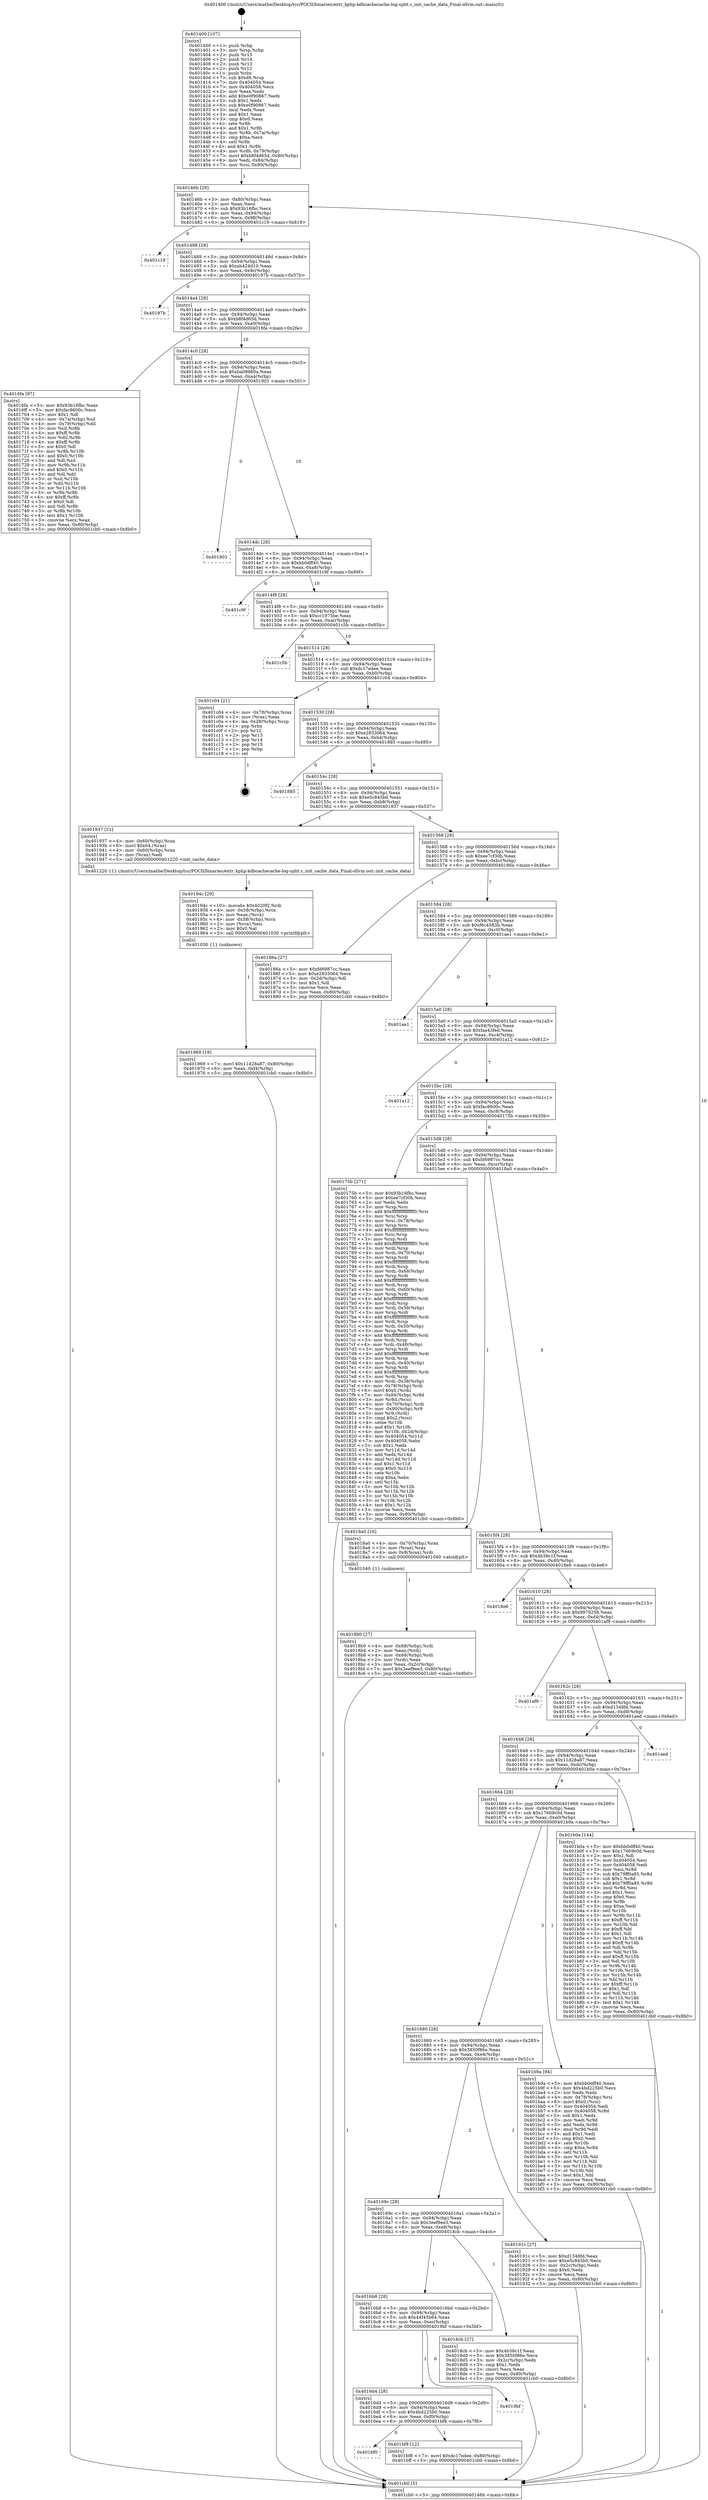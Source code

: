 digraph "0x401400" {
  label = "0x401400 (/mnt/c/Users/mathe/Desktop/tcc/POCII/binaries/extr_kphp-kdbcachecache-log-split.c_init_cache_data_Final-ollvm.out::main(0))"
  labelloc = "t"
  node[shape=record]

  Entry [label="",width=0.3,height=0.3,shape=circle,fillcolor=black,style=filled]
  "0x40146b" [label="{
     0x40146b [29]\l
     | [instrs]\l
     &nbsp;&nbsp;0x40146b \<+3\>: mov -0x80(%rbp),%eax\l
     &nbsp;&nbsp;0x40146e \<+2\>: mov %eax,%ecx\l
     &nbsp;&nbsp;0x401470 \<+6\>: sub $0x93b16fbc,%ecx\l
     &nbsp;&nbsp;0x401476 \<+6\>: mov %eax,-0x94(%rbp)\l
     &nbsp;&nbsp;0x40147c \<+6\>: mov %ecx,-0x98(%rbp)\l
     &nbsp;&nbsp;0x401482 \<+6\>: je 0000000000401c19 \<main+0x819\>\l
  }"]
  "0x401c19" [label="{
     0x401c19\l
  }", style=dashed]
  "0x401488" [label="{
     0x401488 [28]\l
     | [instrs]\l
     &nbsp;&nbsp;0x401488 \<+5\>: jmp 000000000040148d \<main+0x8d\>\l
     &nbsp;&nbsp;0x40148d \<+6\>: mov -0x94(%rbp),%eax\l
     &nbsp;&nbsp;0x401493 \<+5\>: sub $0xab424d10,%eax\l
     &nbsp;&nbsp;0x401498 \<+6\>: mov %eax,-0x9c(%rbp)\l
     &nbsp;&nbsp;0x40149e \<+6\>: je 000000000040197b \<main+0x57b\>\l
  }"]
  Exit [label="",width=0.3,height=0.3,shape=circle,fillcolor=black,style=filled,peripheries=2]
  "0x40197b" [label="{
     0x40197b\l
  }", style=dashed]
  "0x4014a4" [label="{
     0x4014a4 [28]\l
     | [instrs]\l
     &nbsp;&nbsp;0x4014a4 \<+5\>: jmp 00000000004014a9 \<main+0xa9\>\l
     &nbsp;&nbsp;0x4014a9 \<+6\>: mov -0x94(%rbp),%eax\l
     &nbsp;&nbsp;0x4014af \<+5\>: sub $0xb8f4d65d,%eax\l
     &nbsp;&nbsp;0x4014b4 \<+6\>: mov %eax,-0xa0(%rbp)\l
     &nbsp;&nbsp;0x4014ba \<+6\>: je 00000000004016fa \<main+0x2fa\>\l
  }"]
  "0x4016f0" [label="{
     0x4016f0\l
  }", style=dashed]
  "0x4016fa" [label="{
     0x4016fa [97]\l
     | [instrs]\l
     &nbsp;&nbsp;0x4016fa \<+5\>: mov $0x93b16fbc,%eax\l
     &nbsp;&nbsp;0x4016ff \<+5\>: mov $0xfac8600c,%ecx\l
     &nbsp;&nbsp;0x401704 \<+2\>: mov $0x1,%dl\l
     &nbsp;&nbsp;0x401706 \<+4\>: mov -0x7a(%rbp),%sil\l
     &nbsp;&nbsp;0x40170a \<+4\>: mov -0x79(%rbp),%dil\l
     &nbsp;&nbsp;0x40170e \<+3\>: mov %sil,%r8b\l
     &nbsp;&nbsp;0x401711 \<+4\>: xor $0xff,%r8b\l
     &nbsp;&nbsp;0x401715 \<+3\>: mov %dil,%r9b\l
     &nbsp;&nbsp;0x401718 \<+4\>: xor $0xff,%r9b\l
     &nbsp;&nbsp;0x40171c \<+3\>: xor $0x0,%dl\l
     &nbsp;&nbsp;0x40171f \<+3\>: mov %r8b,%r10b\l
     &nbsp;&nbsp;0x401722 \<+4\>: and $0x0,%r10b\l
     &nbsp;&nbsp;0x401726 \<+3\>: and %dl,%sil\l
     &nbsp;&nbsp;0x401729 \<+3\>: mov %r9b,%r11b\l
     &nbsp;&nbsp;0x40172c \<+4\>: and $0x0,%r11b\l
     &nbsp;&nbsp;0x401730 \<+3\>: and %dl,%dil\l
     &nbsp;&nbsp;0x401733 \<+3\>: or %sil,%r10b\l
     &nbsp;&nbsp;0x401736 \<+3\>: or %dil,%r11b\l
     &nbsp;&nbsp;0x401739 \<+3\>: xor %r11b,%r10b\l
     &nbsp;&nbsp;0x40173c \<+3\>: or %r9b,%r8b\l
     &nbsp;&nbsp;0x40173f \<+4\>: xor $0xff,%r8b\l
     &nbsp;&nbsp;0x401743 \<+3\>: or $0x0,%dl\l
     &nbsp;&nbsp;0x401746 \<+3\>: and %dl,%r8b\l
     &nbsp;&nbsp;0x401749 \<+3\>: or %r8b,%r10b\l
     &nbsp;&nbsp;0x40174c \<+4\>: test $0x1,%r10b\l
     &nbsp;&nbsp;0x401750 \<+3\>: cmovne %ecx,%eax\l
     &nbsp;&nbsp;0x401753 \<+3\>: mov %eax,-0x80(%rbp)\l
     &nbsp;&nbsp;0x401756 \<+5\>: jmp 0000000000401cb0 \<main+0x8b0\>\l
  }"]
  "0x4014c0" [label="{
     0x4014c0 [28]\l
     | [instrs]\l
     &nbsp;&nbsp;0x4014c0 \<+5\>: jmp 00000000004014c5 \<main+0xc5\>\l
     &nbsp;&nbsp;0x4014c5 \<+6\>: mov -0x94(%rbp),%eax\l
     &nbsp;&nbsp;0x4014cb \<+5\>: sub $0xba08960a,%eax\l
     &nbsp;&nbsp;0x4014d0 \<+6\>: mov %eax,-0xa4(%rbp)\l
     &nbsp;&nbsp;0x4014d6 \<+6\>: je 0000000000401901 \<main+0x501\>\l
  }"]
  "0x401cb0" [label="{
     0x401cb0 [5]\l
     | [instrs]\l
     &nbsp;&nbsp;0x401cb0 \<+5\>: jmp 000000000040146b \<main+0x6b\>\l
  }"]
  "0x401400" [label="{
     0x401400 [107]\l
     | [instrs]\l
     &nbsp;&nbsp;0x401400 \<+1\>: push %rbp\l
     &nbsp;&nbsp;0x401401 \<+3\>: mov %rsp,%rbp\l
     &nbsp;&nbsp;0x401404 \<+2\>: push %r15\l
     &nbsp;&nbsp;0x401406 \<+2\>: push %r14\l
     &nbsp;&nbsp;0x401408 \<+2\>: push %r13\l
     &nbsp;&nbsp;0x40140a \<+2\>: push %r12\l
     &nbsp;&nbsp;0x40140c \<+1\>: push %rbx\l
     &nbsp;&nbsp;0x40140d \<+7\>: sub $0xd8,%rsp\l
     &nbsp;&nbsp;0x401414 \<+7\>: mov 0x404054,%eax\l
     &nbsp;&nbsp;0x40141b \<+7\>: mov 0x404058,%ecx\l
     &nbsp;&nbsp;0x401422 \<+2\>: mov %eax,%edx\l
     &nbsp;&nbsp;0x401424 \<+6\>: add $0xe0f90867,%edx\l
     &nbsp;&nbsp;0x40142a \<+3\>: sub $0x1,%edx\l
     &nbsp;&nbsp;0x40142d \<+6\>: sub $0xe0f90867,%edx\l
     &nbsp;&nbsp;0x401433 \<+3\>: imul %edx,%eax\l
     &nbsp;&nbsp;0x401436 \<+3\>: and $0x1,%eax\l
     &nbsp;&nbsp;0x401439 \<+3\>: cmp $0x0,%eax\l
     &nbsp;&nbsp;0x40143c \<+4\>: sete %r8b\l
     &nbsp;&nbsp;0x401440 \<+4\>: and $0x1,%r8b\l
     &nbsp;&nbsp;0x401444 \<+4\>: mov %r8b,-0x7a(%rbp)\l
     &nbsp;&nbsp;0x401448 \<+3\>: cmp $0xa,%ecx\l
     &nbsp;&nbsp;0x40144b \<+4\>: setl %r8b\l
     &nbsp;&nbsp;0x40144f \<+4\>: and $0x1,%r8b\l
     &nbsp;&nbsp;0x401453 \<+4\>: mov %r8b,-0x79(%rbp)\l
     &nbsp;&nbsp;0x401457 \<+7\>: movl $0xb8f4d65d,-0x80(%rbp)\l
     &nbsp;&nbsp;0x40145e \<+6\>: mov %edi,-0x84(%rbp)\l
     &nbsp;&nbsp;0x401464 \<+7\>: mov %rsi,-0x90(%rbp)\l
  }"]
  "0x401bf8" [label="{
     0x401bf8 [12]\l
     | [instrs]\l
     &nbsp;&nbsp;0x401bf8 \<+7\>: movl $0xdc17edee,-0x80(%rbp)\l
     &nbsp;&nbsp;0x401bff \<+5\>: jmp 0000000000401cb0 \<main+0x8b0\>\l
  }"]
  "0x401901" [label="{
     0x401901\l
  }", style=dashed]
  "0x4014dc" [label="{
     0x4014dc [28]\l
     | [instrs]\l
     &nbsp;&nbsp;0x4014dc \<+5\>: jmp 00000000004014e1 \<main+0xe1\>\l
     &nbsp;&nbsp;0x4014e1 \<+6\>: mov -0x94(%rbp),%eax\l
     &nbsp;&nbsp;0x4014e7 \<+5\>: sub $0xbb0dff40,%eax\l
     &nbsp;&nbsp;0x4014ec \<+6\>: mov %eax,-0xa8(%rbp)\l
     &nbsp;&nbsp;0x4014f2 \<+6\>: je 0000000000401c9f \<main+0x89f\>\l
  }"]
  "0x4016d4" [label="{
     0x4016d4 [28]\l
     | [instrs]\l
     &nbsp;&nbsp;0x4016d4 \<+5\>: jmp 00000000004016d9 \<main+0x2d9\>\l
     &nbsp;&nbsp;0x4016d9 \<+6\>: mov -0x94(%rbp),%eax\l
     &nbsp;&nbsp;0x4016df \<+5\>: sub $0x4bd225b0,%eax\l
     &nbsp;&nbsp;0x4016e4 \<+6\>: mov %eax,-0xf0(%rbp)\l
     &nbsp;&nbsp;0x4016ea \<+6\>: je 0000000000401bf8 \<main+0x7f8\>\l
  }"]
  "0x401c9f" [label="{
     0x401c9f\l
  }", style=dashed]
  "0x4014f8" [label="{
     0x4014f8 [28]\l
     | [instrs]\l
     &nbsp;&nbsp;0x4014f8 \<+5\>: jmp 00000000004014fd \<main+0xfd\>\l
     &nbsp;&nbsp;0x4014fd \<+6\>: mov -0x94(%rbp),%eax\l
     &nbsp;&nbsp;0x401503 \<+5\>: sub $0xcc1975be,%eax\l
     &nbsp;&nbsp;0x401508 \<+6\>: mov %eax,-0xac(%rbp)\l
     &nbsp;&nbsp;0x40150e \<+6\>: je 0000000000401c5b \<main+0x85b\>\l
  }"]
  "0x4019bf" [label="{
     0x4019bf\l
  }", style=dashed]
  "0x401c5b" [label="{
     0x401c5b\l
  }", style=dashed]
  "0x401514" [label="{
     0x401514 [28]\l
     | [instrs]\l
     &nbsp;&nbsp;0x401514 \<+5\>: jmp 0000000000401519 \<main+0x119\>\l
     &nbsp;&nbsp;0x401519 \<+6\>: mov -0x94(%rbp),%eax\l
     &nbsp;&nbsp;0x40151f \<+5\>: sub $0xdc17edee,%eax\l
     &nbsp;&nbsp;0x401524 \<+6\>: mov %eax,-0xb0(%rbp)\l
     &nbsp;&nbsp;0x40152a \<+6\>: je 0000000000401c04 \<main+0x804\>\l
  }"]
  "0x401969" [label="{
     0x401969 [18]\l
     | [instrs]\l
     &nbsp;&nbsp;0x401969 \<+7\>: movl $0x11d28a87,-0x80(%rbp)\l
     &nbsp;&nbsp;0x401970 \<+6\>: mov %eax,-0xf4(%rbp)\l
     &nbsp;&nbsp;0x401976 \<+5\>: jmp 0000000000401cb0 \<main+0x8b0\>\l
  }"]
  "0x401c04" [label="{
     0x401c04 [21]\l
     | [instrs]\l
     &nbsp;&nbsp;0x401c04 \<+4\>: mov -0x78(%rbp),%rax\l
     &nbsp;&nbsp;0x401c08 \<+2\>: mov (%rax),%eax\l
     &nbsp;&nbsp;0x401c0a \<+4\>: lea -0x28(%rbp),%rsp\l
     &nbsp;&nbsp;0x401c0e \<+1\>: pop %rbx\l
     &nbsp;&nbsp;0x401c0f \<+2\>: pop %r12\l
     &nbsp;&nbsp;0x401c11 \<+2\>: pop %r13\l
     &nbsp;&nbsp;0x401c13 \<+2\>: pop %r14\l
     &nbsp;&nbsp;0x401c15 \<+2\>: pop %r15\l
     &nbsp;&nbsp;0x401c17 \<+1\>: pop %rbp\l
     &nbsp;&nbsp;0x401c18 \<+1\>: ret\l
  }"]
  "0x401530" [label="{
     0x401530 [28]\l
     | [instrs]\l
     &nbsp;&nbsp;0x401530 \<+5\>: jmp 0000000000401535 \<main+0x135\>\l
     &nbsp;&nbsp;0x401535 \<+6\>: mov -0x94(%rbp),%eax\l
     &nbsp;&nbsp;0x40153b \<+5\>: sub $0xe2833064,%eax\l
     &nbsp;&nbsp;0x401540 \<+6\>: mov %eax,-0xb4(%rbp)\l
     &nbsp;&nbsp;0x401546 \<+6\>: je 0000000000401885 \<main+0x485\>\l
  }"]
  "0x40194c" [label="{
     0x40194c [29]\l
     | [instrs]\l
     &nbsp;&nbsp;0x40194c \<+10\>: movabs $0x4020f2,%rdi\l
     &nbsp;&nbsp;0x401956 \<+4\>: mov -0x58(%rbp),%rcx\l
     &nbsp;&nbsp;0x40195a \<+2\>: mov %eax,(%rcx)\l
     &nbsp;&nbsp;0x40195c \<+4\>: mov -0x58(%rbp),%rcx\l
     &nbsp;&nbsp;0x401960 \<+2\>: mov (%rcx),%esi\l
     &nbsp;&nbsp;0x401962 \<+2\>: mov $0x0,%al\l
     &nbsp;&nbsp;0x401964 \<+5\>: call 0000000000401030 \<printf@plt\>\l
     | [calls]\l
     &nbsp;&nbsp;0x401030 \{1\} (unknown)\l
  }"]
  "0x401885" [label="{
     0x401885\l
  }", style=dashed]
  "0x40154c" [label="{
     0x40154c [28]\l
     | [instrs]\l
     &nbsp;&nbsp;0x40154c \<+5\>: jmp 0000000000401551 \<main+0x151\>\l
     &nbsp;&nbsp;0x401551 \<+6\>: mov -0x94(%rbp),%eax\l
     &nbsp;&nbsp;0x401557 \<+5\>: sub $0xe5c845b0,%eax\l
     &nbsp;&nbsp;0x40155c \<+6\>: mov %eax,-0xb8(%rbp)\l
     &nbsp;&nbsp;0x401562 \<+6\>: je 0000000000401937 \<main+0x537\>\l
  }"]
  "0x4016b8" [label="{
     0x4016b8 [28]\l
     | [instrs]\l
     &nbsp;&nbsp;0x4016b8 \<+5\>: jmp 00000000004016bd \<main+0x2bd\>\l
     &nbsp;&nbsp;0x4016bd \<+6\>: mov -0x94(%rbp),%eax\l
     &nbsp;&nbsp;0x4016c3 \<+5\>: sub $0x44f45b64,%eax\l
     &nbsp;&nbsp;0x4016c8 \<+6\>: mov %eax,-0xec(%rbp)\l
     &nbsp;&nbsp;0x4016ce \<+6\>: je 00000000004019bf \<main+0x5bf\>\l
  }"]
  "0x401937" [label="{
     0x401937 [21]\l
     | [instrs]\l
     &nbsp;&nbsp;0x401937 \<+4\>: mov -0x60(%rbp),%rax\l
     &nbsp;&nbsp;0x40193b \<+6\>: movl $0x64,(%rax)\l
     &nbsp;&nbsp;0x401941 \<+4\>: mov -0x60(%rbp),%rax\l
     &nbsp;&nbsp;0x401945 \<+2\>: mov (%rax),%edi\l
     &nbsp;&nbsp;0x401947 \<+5\>: call 0000000000401220 \<init_cache_data\>\l
     | [calls]\l
     &nbsp;&nbsp;0x401220 \{1\} (/mnt/c/Users/mathe/Desktop/tcc/POCII/binaries/extr_kphp-kdbcachecache-log-split.c_init_cache_data_Final-ollvm.out::init_cache_data)\l
  }"]
  "0x401568" [label="{
     0x401568 [28]\l
     | [instrs]\l
     &nbsp;&nbsp;0x401568 \<+5\>: jmp 000000000040156d \<main+0x16d\>\l
     &nbsp;&nbsp;0x40156d \<+6\>: mov -0x94(%rbp),%eax\l
     &nbsp;&nbsp;0x401573 \<+5\>: sub $0xee7cf30b,%eax\l
     &nbsp;&nbsp;0x401578 \<+6\>: mov %eax,-0xbc(%rbp)\l
     &nbsp;&nbsp;0x40157e \<+6\>: je 000000000040186a \<main+0x46a\>\l
  }"]
  "0x4018cb" [label="{
     0x4018cb [27]\l
     | [instrs]\l
     &nbsp;&nbsp;0x4018cb \<+5\>: mov $0x4b38c1f,%eax\l
     &nbsp;&nbsp;0x4018d0 \<+5\>: mov $0x3850f86e,%ecx\l
     &nbsp;&nbsp;0x4018d5 \<+3\>: mov -0x2c(%rbp),%edx\l
     &nbsp;&nbsp;0x4018d8 \<+3\>: cmp $0x1,%edx\l
     &nbsp;&nbsp;0x4018db \<+3\>: cmovl %ecx,%eax\l
     &nbsp;&nbsp;0x4018de \<+3\>: mov %eax,-0x80(%rbp)\l
     &nbsp;&nbsp;0x4018e1 \<+5\>: jmp 0000000000401cb0 \<main+0x8b0\>\l
  }"]
  "0x40186a" [label="{
     0x40186a [27]\l
     | [instrs]\l
     &nbsp;&nbsp;0x40186a \<+5\>: mov $0xfd6987cc,%eax\l
     &nbsp;&nbsp;0x40186f \<+5\>: mov $0xe2833064,%ecx\l
     &nbsp;&nbsp;0x401874 \<+3\>: mov -0x2d(%rbp),%dl\l
     &nbsp;&nbsp;0x401877 \<+3\>: test $0x1,%dl\l
     &nbsp;&nbsp;0x40187a \<+3\>: cmovne %ecx,%eax\l
     &nbsp;&nbsp;0x40187d \<+3\>: mov %eax,-0x80(%rbp)\l
     &nbsp;&nbsp;0x401880 \<+5\>: jmp 0000000000401cb0 \<main+0x8b0\>\l
  }"]
  "0x401584" [label="{
     0x401584 [28]\l
     | [instrs]\l
     &nbsp;&nbsp;0x401584 \<+5\>: jmp 0000000000401589 \<main+0x189\>\l
     &nbsp;&nbsp;0x401589 \<+6\>: mov -0x94(%rbp),%eax\l
     &nbsp;&nbsp;0x40158f \<+5\>: sub $0xf6c4583b,%eax\l
     &nbsp;&nbsp;0x401594 \<+6\>: mov %eax,-0xc0(%rbp)\l
     &nbsp;&nbsp;0x40159a \<+6\>: je 0000000000401ae1 \<main+0x6e1\>\l
  }"]
  "0x40169c" [label="{
     0x40169c [28]\l
     | [instrs]\l
     &nbsp;&nbsp;0x40169c \<+5\>: jmp 00000000004016a1 \<main+0x2a1\>\l
     &nbsp;&nbsp;0x4016a1 \<+6\>: mov -0x94(%rbp),%eax\l
     &nbsp;&nbsp;0x4016a7 \<+5\>: sub $0x3eef9ee3,%eax\l
     &nbsp;&nbsp;0x4016ac \<+6\>: mov %eax,-0xe8(%rbp)\l
     &nbsp;&nbsp;0x4016b2 \<+6\>: je 00000000004018cb \<main+0x4cb\>\l
  }"]
  "0x401ae1" [label="{
     0x401ae1\l
  }", style=dashed]
  "0x4015a0" [label="{
     0x4015a0 [28]\l
     | [instrs]\l
     &nbsp;&nbsp;0x4015a0 \<+5\>: jmp 00000000004015a5 \<main+0x1a5\>\l
     &nbsp;&nbsp;0x4015a5 \<+6\>: mov -0x94(%rbp),%eax\l
     &nbsp;&nbsp;0x4015ab \<+5\>: sub $0xfaa43fed,%eax\l
     &nbsp;&nbsp;0x4015b0 \<+6\>: mov %eax,-0xc4(%rbp)\l
     &nbsp;&nbsp;0x4015b6 \<+6\>: je 0000000000401a12 \<main+0x612\>\l
  }"]
  "0x40191c" [label="{
     0x40191c [27]\l
     | [instrs]\l
     &nbsp;&nbsp;0x40191c \<+5\>: mov $0xd1349fd,%eax\l
     &nbsp;&nbsp;0x401921 \<+5\>: mov $0xe5c845b0,%ecx\l
     &nbsp;&nbsp;0x401926 \<+3\>: mov -0x2c(%rbp),%edx\l
     &nbsp;&nbsp;0x401929 \<+3\>: cmp $0x0,%edx\l
     &nbsp;&nbsp;0x40192c \<+3\>: cmove %ecx,%eax\l
     &nbsp;&nbsp;0x40192f \<+3\>: mov %eax,-0x80(%rbp)\l
     &nbsp;&nbsp;0x401932 \<+5\>: jmp 0000000000401cb0 \<main+0x8b0\>\l
  }"]
  "0x401a12" [label="{
     0x401a12\l
  }", style=dashed]
  "0x4015bc" [label="{
     0x4015bc [28]\l
     | [instrs]\l
     &nbsp;&nbsp;0x4015bc \<+5\>: jmp 00000000004015c1 \<main+0x1c1\>\l
     &nbsp;&nbsp;0x4015c1 \<+6\>: mov -0x94(%rbp),%eax\l
     &nbsp;&nbsp;0x4015c7 \<+5\>: sub $0xfac8600c,%eax\l
     &nbsp;&nbsp;0x4015cc \<+6\>: mov %eax,-0xc8(%rbp)\l
     &nbsp;&nbsp;0x4015d2 \<+6\>: je 000000000040175b \<main+0x35b\>\l
  }"]
  "0x401680" [label="{
     0x401680 [28]\l
     | [instrs]\l
     &nbsp;&nbsp;0x401680 \<+5\>: jmp 0000000000401685 \<main+0x285\>\l
     &nbsp;&nbsp;0x401685 \<+6\>: mov -0x94(%rbp),%eax\l
     &nbsp;&nbsp;0x40168b \<+5\>: sub $0x3850f86e,%eax\l
     &nbsp;&nbsp;0x401690 \<+6\>: mov %eax,-0xe4(%rbp)\l
     &nbsp;&nbsp;0x401696 \<+6\>: je 000000000040191c \<main+0x51c\>\l
  }"]
  "0x40175b" [label="{
     0x40175b [271]\l
     | [instrs]\l
     &nbsp;&nbsp;0x40175b \<+5\>: mov $0x93b16fbc,%eax\l
     &nbsp;&nbsp;0x401760 \<+5\>: mov $0xee7cf30b,%ecx\l
     &nbsp;&nbsp;0x401765 \<+2\>: xor %edx,%edx\l
     &nbsp;&nbsp;0x401767 \<+3\>: mov %rsp,%rsi\l
     &nbsp;&nbsp;0x40176a \<+4\>: add $0xfffffffffffffff0,%rsi\l
     &nbsp;&nbsp;0x40176e \<+3\>: mov %rsi,%rsp\l
     &nbsp;&nbsp;0x401771 \<+4\>: mov %rsi,-0x78(%rbp)\l
     &nbsp;&nbsp;0x401775 \<+3\>: mov %rsp,%rsi\l
     &nbsp;&nbsp;0x401778 \<+4\>: add $0xfffffffffffffff0,%rsi\l
     &nbsp;&nbsp;0x40177c \<+3\>: mov %rsi,%rsp\l
     &nbsp;&nbsp;0x40177f \<+3\>: mov %rsp,%rdi\l
     &nbsp;&nbsp;0x401782 \<+4\>: add $0xfffffffffffffff0,%rdi\l
     &nbsp;&nbsp;0x401786 \<+3\>: mov %rdi,%rsp\l
     &nbsp;&nbsp;0x401789 \<+4\>: mov %rdi,-0x70(%rbp)\l
     &nbsp;&nbsp;0x40178d \<+3\>: mov %rsp,%rdi\l
     &nbsp;&nbsp;0x401790 \<+4\>: add $0xfffffffffffffff0,%rdi\l
     &nbsp;&nbsp;0x401794 \<+3\>: mov %rdi,%rsp\l
     &nbsp;&nbsp;0x401797 \<+4\>: mov %rdi,-0x68(%rbp)\l
     &nbsp;&nbsp;0x40179b \<+3\>: mov %rsp,%rdi\l
     &nbsp;&nbsp;0x40179e \<+4\>: add $0xfffffffffffffff0,%rdi\l
     &nbsp;&nbsp;0x4017a2 \<+3\>: mov %rdi,%rsp\l
     &nbsp;&nbsp;0x4017a5 \<+4\>: mov %rdi,-0x60(%rbp)\l
     &nbsp;&nbsp;0x4017a9 \<+3\>: mov %rsp,%rdi\l
     &nbsp;&nbsp;0x4017ac \<+4\>: add $0xfffffffffffffff0,%rdi\l
     &nbsp;&nbsp;0x4017b0 \<+3\>: mov %rdi,%rsp\l
     &nbsp;&nbsp;0x4017b3 \<+4\>: mov %rdi,-0x58(%rbp)\l
     &nbsp;&nbsp;0x4017b7 \<+3\>: mov %rsp,%rdi\l
     &nbsp;&nbsp;0x4017ba \<+4\>: add $0xfffffffffffffff0,%rdi\l
     &nbsp;&nbsp;0x4017be \<+3\>: mov %rdi,%rsp\l
     &nbsp;&nbsp;0x4017c1 \<+4\>: mov %rdi,-0x50(%rbp)\l
     &nbsp;&nbsp;0x4017c5 \<+3\>: mov %rsp,%rdi\l
     &nbsp;&nbsp;0x4017c8 \<+4\>: add $0xfffffffffffffff0,%rdi\l
     &nbsp;&nbsp;0x4017cc \<+3\>: mov %rdi,%rsp\l
     &nbsp;&nbsp;0x4017cf \<+4\>: mov %rdi,-0x48(%rbp)\l
     &nbsp;&nbsp;0x4017d3 \<+3\>: mov %rsp,%rdi\l
     &nbsp;&nbsp;0x4017d6 \<+4\>: add $0xfffffffffffffff0,%rdi\l
     &nbsp;&nbsp;0x4017da \<+3\>: mov %rdi,%rsp\l
     &nbsp;&nbsp;0x4017dd \<+4\>: mov %rdi,-0x40(%rbp)\l
     &nbsp;&nbsp;0x4017e1 \<+3\>: mov %rsp,%rdi\l
     &nbsp;&nbsp;0x4017e4 \<+4\>: add $0xfffffffffffffff0,%rdi\l
     &nbsp;&nbsp;0x4017e8 \<+3\>: mov %rdi,%rsp\l
     &nbsp;&nbsp;0x4017eb \<+4\>: mov %rdi,-0x38(%rbp)\l
     &nbsp;&nbsp;0x4017ef \<+4\>: mov -0x78(%rbp),%rdi\l
     &nbsp;&nbsp;0x4017f3 \<+6\>: movl $0x0,(%rdi)\l
     &nbsp;&nbsp;0x4017f9 \<+7\>: mov -0x84(%rbp),%r8d\l
     &nbsp;&nbsp;0x401800 \<+3\>: mov %r8d,(%rsi)\l
     &nbsp;&nbsp;0x401803 \<+4\>: mov -0x70(%rbp),%rdi\l
     &nbsp;&nbsp;0x401807 \<+7\>: mov -0x90(%rbp),%r9\l
     &nbsp;&nbsp;0x40180e \<+3\>: mov %r9,(%rdi)\l
     &nbsp;&nbsp;0x401811 \<+3\>: cmpl $0x2,(%rsi)\l
     &nbsp;&nbsp;0x401814 \<+4\>: setne %r10b\l
     &nbsp;&nbsp;0x401818 \<+4\>: and $0x1,%r10b\l
     &nbsp;&nbsp;0x40181c \<+4\>: mov %r10b,-0x2d(%rbp)\l
     &nbsp;&nbsp;0x401820 \<+8\>: mov 0x404054,%r11d\l
     &nbsp;&nbsp;0x401828 \<+7\>: mov 0x404058,%ebx\l
     &nbsp;&nbsp;0x40182f \<+3\>: sub $0x1,%edx\l
     &nbsp;&nbsp;0x401832 \<+3\>: mov %r11d,%r14d\l
     &nbsp;&nbsp;0x401835 \<+3\>: add %edx,%r14d\l
     &nbsp;&nbsp;0x401838 \<+4\>: imul %r14d,%r11d\l
     &nbsp;&nbsp;0x40183c \<+4\>: and $0x1,%r11d\l
     &nbsp;&nbsp;0x401840 \<+4\>: cmp $0x0,%r11d\l
     &nbsp;&nbsp;0x401844 \<+4\>: sete %r10b\l
     &nbsp;&nbsp;0x401848 \<+3\>: cmp $0xa,%ebx\l
     &nbsp;&nbsp;0x40184b \<+4\>: setl %r15b\l
     &nbsp;&nbsp;0x40184f \<+3\>: mov %r10b,%r12b\l
     &nbsp;&nbsp;0x401852 \<+3\>: and %r15b,%r12b\l
     &nbsp;&nbsp;0x401855 \<+3\>: xor %r15b,%r10b\l
     &nbsp;&nbsp;0x401858 \<+3\>: or %r10b,%r12b\l
     &nbsp;&nbsp;0x40185b \<+4\>: test $0x1,%r12b\l
     &nbsp;&nbsp;0x40185f \<+3\>: cmovne %ecx,%eax\l
     &nbsp;&nbsp;0x401862 \<+3\>: mov %eax,-0x80(%rbp)\l
     &nbsp;&nbsp;0x401865 \<+5\>: jmp 0000000000401cb0 \<main+0x8b0\>\l
  }"]
  "0x4015d8" [label="{
     0x4015d8 [28]\l
     | [instrs]\l
     &nbsp;&nbsp;0x4015d8 \<+5\>: jmp 00000000004015dd \<main+0x1dd\>\l
     &nbsp;&nbsp;0x4015dd \<+6\>: mov -0x94(%rbp),%eax\l
     &nbsp;&nbsp;0x4015e3 \<+5\>: sub $0xfd6987cc,%eax\l
     &nbsp;&nbsp;0x4015e8 \<+6\>: mov %eax,-0xcc(%rbp)\l
     &nbsp;&nbsp;0x4015ee \<+6\>: je 00000000004018a0 \<main+0x4a0\>\l
  }"]
  "0x401b9a" [label="{
     0x401b9a [94]\l
     | [instrs]\l
     &nbsp;&nbsp;0x401b9a \<+5\>: mov $0xbb0dff40,%eax\l
     &nbsp;&nbsp;0x401b9f \<+5\>: mov $0x4bd225b0,%ecx\l
     &nbsp;&nbsp;0x401ba4 \<+2\>: xor %edx,%edx\l
     &nbsp;&nbsp;0x401ba6 \<+4\>: mov -0x78(%rbp),%rsi\l
     &nbsp;&nbsp;0x401baa \<+6\>: movl $0x0,(%rsi)\l
     &nbsp;&nbsp;0x401bb0 \<+7\>: mov 0x404054,%edi\l
     &nbsp;&nbsp;0x401bb7 \<+8\>: mov 0x404058,%r8d\l
     &nbsp;&nbsp;0x401bbf \<+3\>: sub $0x1,%edx\l
     &nbsp;&nbsp;0x401bc2 \<+3\>: mov %edi,%r9d\l
     &nbsp;&nbsp;0x401bc5 \<+3\>: add %edx,%r9d\l
     &nbsp;&nbsp;0x401bc8 \<+4\>: imul %r9d,%edi\l
     &nbsp;&nbsp;0x401bcc \<+3\>: and $0x1,%edi\l
     &nbsp;&nbsp;0x401bcf \<+3\>: cmp $0x0,%edi\l
     &nbsp;&nbsp;0x401bd2 \<+4\>: sete %r10b\l
     &nbsp;&nbsp;0x401bd6 \<+4\>: cmp $0xa,%r8d\l
     &nbsp;&nbsp;0x401bda \<+4\>: setl %r11b\l
     &nbsp;&nbsp;0x401bde \<+3\>: mov %r10b,%bl\l
     &nbsp;&nbsp;0x401be1 \<+3\>: and %r11b,%bl\l
     &nbsp;&nbsp;0x401be4 \<+3\>: xor %r11b,%r10b\l
     &nbsp;&nbsp;0x401be7 \<+3\>: or %r10b,%bl\l
     &nbsp;&nbsp;0x401bea \<+3\>: test $0x1,%bl\l
     &nbsp;&nbsp;0x401bed \<+3\>: cmovne %ecx,%eax\l
     &nbsp;&nbsp;0x401bf0 \<+3\>: mov %eax,-0x80(%rbp)\l
     &nbsp;&nbsp;0x401bf3 \<+5\>: jmp 0000000000401cb0 \<main+0x8b0\>\l
  }"]
  "0x401664" [label="{
     0x401664 [28]\l
     | [instrs]\l
     &nbsp;&nbsp;0x401664 \<+5\>: jmp 0000000000401669 \<main+0x269\>\l
     &nbsp;&nbsp;0x401669 \<+6\>: mov -0x94(%rbp),%eax\l
     &nbsp;&nbsp;0x40166f \<+5\>: sub $0x17669c0d,%eax\l
     &nbsp;&nbsp;0x401674 \<+6\>: mov %eax,-0xe0(%rbp)\l
     &nbsp;&nbsp;0x40167a \<+6\>: je 0000000000401b9a \<main+0x79a\>\l
  }"]
  "0x4018a0" [label="{
     0x4018a0 [16]\l
     | [instrs]\l
     &nbsp;&nbsp;0x4018a0 \<+4\>: mov -0x70(%rbp),%rax\l
     &nbsp;&nbsp;0x4018a4 \<+3\>: mov (%rax),%rax\l
     &nbsp;&nbsp;0x4018a7 \<+4\>: mov 0x8(%rax),%rdi\l
     &nbsp;&nbsp;0x4018ab \<+5\>: call 0000000000401040 \<atoi@plt\>\l
     | [calls]\l
     &nbsp;&nbsp;0x401040 \{1\} (unknown)\l
  }"]
  "0x4015f4" [label="{
     0x4015f4 [28]\l
     | [instrs]\l
     &nbsp;&nbsp;0x4015f4 \<+5\>: jmp 00000000004015f9 \<main+0x1f9\>\l
     &nbsp;&nbsp;0x4015f9 \<+6\>: mov -0x94(%rbp),%eax\l
     &nbsp;&nbsp;0x4015ff \<+5\>: sub $0x4b38c1f,%eax\l
     &nbsp;&nbsp;0x401604 \<+6\>: mov %eax,-0xd0(%rbp)\l
     &nbsp;&nbsp;0x40160a \<+6\>: je 00000000004018e6 \<main+0x4e6\>\l
  }"]
  "0x4018b0" [label="{
     0x4018b0 [27]\l
     | [instrs]\l
     &nbsp;&nbsp;0x4018b0 \<+4\>: mov -0x68(%rbp),%rdi\l
     &nbsp;&nbsp;0x4018b4 \<+2\>: mov %eax,(%rdi)\l
     &nbsp;&nbsp;0x4018b6 \<+4\>: mov -0x68(%rbp),%rdi\l
     &nbsp;&nbsp;0x4018ba \<+2\>: mov (%rdi),%eax\l
     &nbsp;&nbsp;0x4018bc \<+3\>: mov %eax,-0x2c(%rbp)\l
     &nbsp;&nbsp;0x4018bf \<+7\>: movl $0x3eef9ee3,-0x80(%rbp)\l
     &nbsp;&nbsp;0x4018c6 \<+5\>: jmp 0000000000401cb0 \<main+0x8b0\>\l
  }"]
  "0x401b0a" [label="{
     0x401b0a [144]\l
     | [instrs]\l
     &nbsp;&nbsp;0x401b0a \<+5\>: mov $0xbb0dff40,%eax\l
     &nbsp;&nbsp;0x401b0f \<+5\>: mov $0x17669c0d,%ecx\l
     &nbsp;&nbsp;0x401b14 \<+2\>: mov $0x1,%dl\l
     &nbsp;&nbsp;0x401b16 \<+7\>: mov 0x404054,%esi\l
     &nbsp;&nbsp;0x401b1d \<+7\>: mov 0x404058,%edi\l
     &nbsp;&nbsp;0x401b24 \<+3\>: mov %esi,%r8d\l
     &nbsp;&nbsp;0x401b27 \<+7\>: sub $0x79ff0a85,%r8d\l
     &nbsp;&nbsp;0x401b2e \<+4\>: sub $0x1,%r8d\l
     &nbsp;&nbsp;0x401b32 \<+7\>: add $0x79ff0a85,%r8d\l
     &nbsp;&nbsp;0x401b39 \<+4\>: imul %r8d,%esi\l
     &nbsp;&nbsp;0x401b3d \<+3\>: and $0x1,%esi\l
     &nbsp;&nbsp;0x401b40 \<+3\>: cmp $0x0,%esi\l
     &nbsp;&nbsp;0x401b43 \<+4\>: sete %r9b\l
     &nbsp;&nbsp;0x401b47 \<+3\>: cmp $0xa,%edi\l
     &nbsp;&nbsp;0x401b4a \<+4\>: setl %r10b\l
     &nbsp;&nbsp;0x401b4e \<+3\>: mov %r9b,%r11b\l
     &nbsp;&nbsp;0x401b51 \<+4\>: xor $0xff,%r11b\l
     &nbsp;&nbsp;0x401b55 \<+3\>: mov %r10b,%bl\l
     &nbsp;&nbsp;0x401b58 \<+3\>: xor $0xff,%bl\l
     &nbsp;&nbsp;0x401b5b \<+3\>: xor $0x1,%dl\l
     &nbsp;&nbsp;0x401b5e \<+3\>: mov %r11b,%r14b\l
     &nbsp;&nbsp;0x401b61 \<+4\>: and $0xff,%r14b\l
     &nbsp;&nbsp;0x401b65 \<+3\>: and %dl,%r9b\l
     &nbsp;&nbsp;0x401b68 \<+3\>: mov %bl,%r15b\l
     &nbsp;&nbsp;0x401b6b \<+4\>: and $0xff,%r15b\l
     &nbsp;&nbsp;0x401b6f \<+3\>: and %dl,%r10b\l
     &nbsp;&nbsp;0x401b72 \<+3\>: or %r9b,%r14b\l
     &nbsp;&nbsp;0x401b75 \<+3\>: or %r10b,%r15b\l
     &nbsp;&nbsp;0x401b78 \<+3\>: xor %r15b,%r14b\l
     &nbsp;&nbsp;0x401b7b \<+3\>: or %bl,%r11b\l
     &nbsp;&nbsp;0x401b7e \<+4\>: xor $0xff,%r11b\l
     &nbsp;&nbsp;0x401b82 \<+3\>: or $0x1,%dl\l
     &nbsp;&nbsp;0x401b85 \<+3\>: and %dl,%r11b\l
     &nbsp;&nbsp;0x401b88 \<+3\>: or %r11b,%r14b\l
     &nbsp;&nbsp;0x401b8b \<+4\>: test $0x1,%r14b\l
     &nbsp;&nbsp;0x401b8f \<+3\>: cmovne %ecx,%eax\l
     &nbsp;&nbsp;0x401b92 \<+3\>: mov %eax,-0x80(%rbp)\l
     &nbsp;&nbsp;0x401b95 \<+5\>: jmp 0000000000401cb0 \<main+0x8b0\>\l
  }"]
  "0x4018e6" [label="{
     0x4018e6\l
  }", style=dashed]
  "0x401610" [label="{
     0x401610 [28]\l
     | [instrs]\l
     &nbsp;&nbsp;0x401610 \<+5\>: jmp 0000000000401615 \<main+0x215\>\l
     &nbsp;&nbsp;0x401615 \<+6\>: mov -0x94(%rbp),%eax\l
     &nbsp;&nbsp;0x40161b \<+5\>: sub $0x9970258,%eax\l
     &nbsp;&nbsp;0x401620 \<+6\>: mov %eax,-0xd4(%rbp)\l
     &nbsp;&nbsp;0x401626 \<+6\>: je 0000000000401af9 \<main+0x6f9\>\l
  }"]
  "0x401648" [label="{
     0x401648 [28]\l
     | [instrs]\l
     &nbsp;&nbsp;0x401648 \<+5\>: jmp 000000000040164d \<main+0x24d\>\l
     &nbsp;&nbsp;0x40164d \<+6\>: mov -0x94(%rbp),%eax\l
     &nbsp;&nbsp;0x401653 \<+5\>: sub $0x11d28a87,%eax\l
     &nbsp;&nbsp;0x401658 \<+6\>: mov %eax,-0xdc(%rbp)\l
     &nbsp;&nbsp;0x40165e \<+6\>: je 0000000000401b0a \<main+0x70a\>\l
  }"]
  "0x401af9" [label="{
     0x401af9\l
  }", style=dashed]
  "0x40162c" [label="{
     0x40162c [28]\l
     | [instrs]\l
     &nbsp;&nbsp;0x40162c \<+5\>: jmp 0000000000401631 \<main+0x231\>\l
     &nbsp;&nbsp;0x401631 \<+6\>: mov -0x94(%rbp),%eax\l
     &nbsp;&nbsp;0x401637 \<+5\>: sub $0xd1349fd,%eax\l
     &nbsp;&nbsp;0x40163c \<+6\>: mov %eax,-0xd8(%rbp)\l
     &nbsp;&nbsp;0x401642 \<+6\>: je 0000000000401aed \<main+0x6ed\>\l
  }"]
  "0x401aed" [label="{
     0x401aed\l
  }", style=dashed]
  Entry -> "0x401400" [label=" 1"]
  "0x40146b" -> "0x401c19" [label=" 0"]
  "0x40146b" -> "0x401488" [label=" 11"]
  "0x401c04" -> Exit [label=" 1"]
  "0x401488" -> "0x40197b" [label=" 0"]
  "0x401488" -> "0x4014a4" [label=" 11"]
  "0x401bf8" -> "0x401cb0" [label=" 1"]
  "0x4014a4" -> "0x4016fa" [label=" 1"]
  "0x4014a4" -> "0x4014c0" [label=" 10"]
  "0x4016fa" -> "0x401cb0" [label=" 1"]
  "0x401400" -> "0x40146b" [label=" 1"]
  "0x401cb0" -> "0x40146b" [label=" 10"]
  "0x4016d4" -> "0x4016f0" [label=" 0"]
  "0x4014c0" -> "0x401901" [label=" 0"]
  "0x4014c0" -> "0x4014dc" [label=" 10"]
  "0x4016d4" -> "0x401bf8" [label=" 1"]
  "0x4014dc" -> "0x401c9f" [label=" 0"]
  "0x4014dc" -> "0x4014f8" [label=" 10"]
  "0x4016b8" -> "0x4016d4" [label=" 1"]
  "0x4014f8" -> "0x401c5b" [label=" 0"]
  "0x4014f8" -> "0x401514" [label=" 10"]
  "0x4016b8" -> "0x4019bf" [label=" 0"]
  "0x401514" -> "0x401c04" [label=" 1"]
  "0x401514" -> "0x401530" [label=" 9"]
  "0x401b9a" -> "0x401cb0" [label=" 1"]
  "0x401530" -> "0x401885" [label=" 0"]
  "0x401530" -> "0x40154c" [label=" 9"]
  "0x401b0a" -> "0x401cb0" [label=" 1"]
  "0x40154c" -> "0x401937" [label=" 1"]
  "0x40154c" -> "0x401568" [label=" 8"]
  "0x401969" -> "0x401cb0" [label=" 1"]
  "0x401568" -> "0x40186a" [label=" 1"]
  "0x401568" -> "0x401584" [label=" 7"]
  "0x40194c" -> "0x401969" [label=" 1"]
  "0x401584" -> "0x401ae1" [label=" 0"]
  "0x401584" -> "0x4015a0" [label=" 7"]
  "0x40191c" -> "0x401cb0" [label=" 1"]
  "0x4015a0" -> "0x401a12" [label=" 0"]
  "0x4015a0" -> "0x4015bc" [label=" 7"]
  "0x4018cb" -> "0x401cb0" [label=" 1"]
  "0x4015bc" -> "0x40175b" [label=" 1"]
  "0x4015bc" -> "0x4015d8" [label=" 6"]
  "0x40169c" -> "0x4018cb" [label=" 1"]
  "0x40175b" -> "0x401cb0" [label=" 1"]
  "0x40186a" -> "0x401cb0" [label=" 1"]
  "0x401937" -> "0x40194c" [label=" 1"]
  "0x4015d8" -> "0x4018a0" [label=" 1"]
  "0x4015d8" -> "0x4015f4" [label=" 5"]
  "0x4018a0" -> "0x4018b0" [label=" 1"]
  "0x4018b0" -> "0x401cb0" [label=" 1"]
  "0x401680" -> "0x40191c" [label=" 1"]
  "0x4015f4" -> "0x4018e6" [label=" 0"]
  "0x4015f4" -> "0x401610" [label=" 5"]
  "0x40169c" -> "0x4016b8" [label=" 1"]
  "0x401610" -> "0x401af9" [label=" 0"]
  "0x401610" -> "0x40162c" [label=" 5"]
  "0x401664" -> "0x401b9a" [label=" 1"]
  "0x40162c" -> "0x401aed" [label=" 0"]
  "0x40162c" -> "0x401648" [label=" 5"]
  "0x401664" -> "0x401680" [label=" 3"]
  "0x401648" -> "0x401b0a" [label=" 1"]
  "0x401648" -> "0x401664" [label=" 4"]
  "0x401680" -> "0x40169c" [label=" 2"]
}
